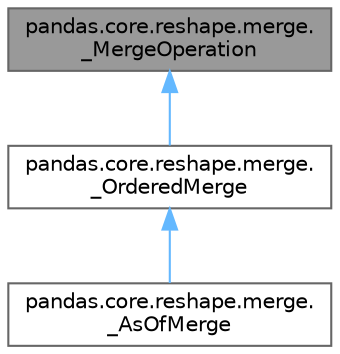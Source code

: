 digraph "pandas.core.reshape.merge._MergeOperation"
{
 // LATEX_PDF_SIZE
  bgcolor="transparent";
  edge [fontname=Helvetica,fontsize=10,labelfontname=Helvetica,labelfontsize=10];
  node [fontname=Helvetica,fontsize=10,shape=box,height=0.2,width=0.4];
  Node1 [id="Node000001",label="pandas.core.reshape.merge.\l_MergeOperation",height=0.2,width=0.4,color="gray40", fillcolor="grey60", style="filled", fontcolor="black",tooltip=" "];
  Node1 -> Node2 [id="edge3_Node000001_Node000002",dir="back",color="steelblue1",style="solid",tooltip=" "];
  Node2 [id="Node000002",label="pandas.core.reshape.merge.\l_OrderedMerge",height=0.2,width=0.4,color="gray40", fillcolor="white", style="filled",URL="$classpandas_1_1core_1_1reshape_1_1merge_1_1__OrderedMerge.html",tooltip=" "];
  Node2 -> Node3 [id="edge4_Node000002_Node000003",dir="back",color="steelblue1",style="solid",tooltip=" "];
  Node3 [id="Node000003",label="pandas.core.reshape.merge.\l_AsOfMerge",height=0.2,width=0.4,color="gray40", fillcolor="white", style="filled",URL="$classpandas_1_1core_1_1reshape_1_1merge_1_1__AsOfMerge.html",tooltip=" "];
}

